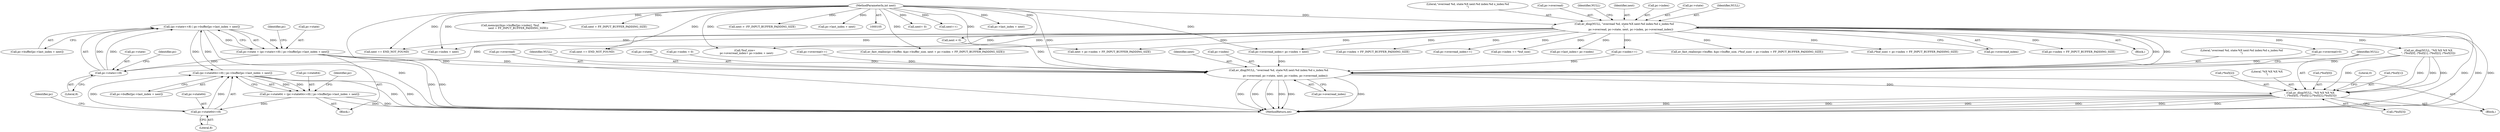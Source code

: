 digraph "0_FFmpeg_f31011e9abfb2ae75bb32bc44e2c34194c8dc40a@pointer" {
"1000342" [label="(Call,(pc->state<<8) | pc->buffer[pc->last_index + next])"];
"1000343" [label="(Call,pc->state<<8)"];
"1000338" [label="(Call,pc->state = (pc->state<<8) | pc->buffer[pc->last_index + next])"];
"1000342" [label="(Call,(pc->state<<8) | pc->buffer[pc->last_index + next])"];
"1000361" [label="(Call,(pc->state64<<8) | pc->buffer[pc->last_index + next])"];
"1000362" [label="(Call,pc->state64<<8)"];
"1000357" [label="(Call,pc->state64 = (pc->state64<<8) | pc->buffer[pc->last_index + next])"];
"1000116" [label="(Call,av_dlog(NULL, \"overread %d, state:%X next:%d index:%d o_index:%d\n\",\n                pc->overread, pc->state, next, pc->index, pc->overread_index))"];
"1000107" [label="(MethodParameterIn,int next)"];
"1000385" [label="(Call,av_dlog(NULL, \"overread %d, state:%X next:%d index:%d o_index:%d\n\",\n                pc->overread, pc->state, next, pc->index, pc->overread_index))"];
"1000401" [label="(Call,av_dlog(NULL, \"%X %X %X %X\n\", (*buf)[0], (*buf)[1],(*buf)[2],(*buf)[3]))"];
"1000285" [label="(Call,pc->index + FF_INPUT_BUFFER_PADDING_SIZE)"];
"1000348" [label="(Call,pc->buffer[pc->last_index + next])"];
"1000387" [label="(Literal,\"overread %d, state:%X next:%d index:%d o_index:%d\n\")"];
"1000188" [label="(Call,next= 0)"];
"1000385" [label="(Call,av_dlog(NULL, \"overread %d, state:%X next:%d index:%d o_index:%d\n\",\n                pc->overread, pc->state, next, pc->index, pc->overread_index))"];
"1000126" [label="(Call,pc->index)"];
"1000175" [label="(Call,pc->overread_index++)"];
"1000388" [label="(Call,pc->overread)"];
"1000258" [label="(Call,pc->overread_index= pc->index + next)"];
"1000122" [label="(Call,pc->state)"];
"1000246" [label="(Call,pc->index += *buf_size)"];
"1000362" [label="(Call,pc->state64<<8)"];
"1000191" [label="(Call,pc->last_index= pc->index)"];
"1000401" [label="(Call,av_dlog(NULL, \"%X %X %X %X\n\", (*buf)[0], (*buf)[1],(*buf)[2],(*buf)[3]))"];
"1000335" [label="(Call,next++)"];
"1000384" [label="(Block,)"];
"1000422" [label="(MethodReturn,int)"];
"1000367" [label="(Call,pc->buffer[pc->last_index + next])"];
"1000371" [label="(Call,pc->last_index + next)"];
"1000167" [label="(Call,pc->index++)"];
"1000398" [label="(Call,pc->overread_index)"];
"1000386" [label="(Identifier,NULL)"];
"1000332" [label="(Call,next < 0)"];
"1000416" [label="(Call,(*buf)[3])"];
"1000206" [label="(Call,av_fast_realloc(pc->buffer, &pc->buffer_size, (*buf_size) + pc->index + FF_INPUT_BUFFER_PADDING_SIZE))"];
"1000117" [label="(Identifier,NULL)"];
"1000184" [label="(Call,next == END_NOT_FOUND)"];
"1000359" [label="(Identifier,pc)"];
"1000337" [label="(Block,)"];
"1000118" [label="(Literal,\"overread %d, state:%X next:%d index:%d o_index:%d\n\")"];
"1000119" [label="(Call,pc->overread)"];
"1000214" [label="(Call,(*buf_size) + pc->index + FF_INPUT_BUFFER_PADDING_SIZE)"];
"1000391" [label="(Call,pc->state)"];
"1000320" [label="(Call,pc->index = 0)"];
"1000376" [label="(Call,pc->overread++)"];
"1000404" [label="(Call,(*buf)[0])"];
"1000129" [label="(Call,pc->overread_index)"];
"1000217" [label="(Call,pc->index + FF_INPUT_BUFFER_PADDING_SIZE)"];
"1000133" [label="(Identifier,NULL)"];
"1000402" [label="(Identifier,NULL)"];
"1000107" [label="(MethodParameterIn,int next)"];
"1000344" [label="(Call,pc->state)"];
"1000125" [label="(Identifier,next)"];
"1000421" [label="(Literal,0)"];
"1000255" [label="(Call,*buf_size=\n    pc->overread_index= pc->index + next)"];
"1000275" [label="(Call,av_fast_realloc(pc->buffer, &pc->buffer_size, next + pc->index + FF_INPUT_BUFFER_PADDING_SIZE))"];
"1000347" [label="(Literal,8)"];
"1000116" [label="(Call,av_dlog(NULL, \"overread %d, state:%X next:%d index:%d o_index:%d\n\",\n                pc->overread, pc->state, next, pc->index, pc->overread_index))"];
"1000350" [label="(Identifier,pc)"];
"1000338" [label="(Call,pc->state = (pc->state<<8) | pc->buffer[pc->last_index + next])"];
"1000115" [label="(Block,)"];
"1000358" [label="(Call,pc->state64)"];
"1000283" [label="(Call,next + pc->index + FF_INPUT_BUFFER_PADDING_SIZE)"];
"1000306" [label="(Call,memcpy(&pc->buffer[pc->index], *buf,\n                   next + FF_INPUT_BUFFER_PADDING_SIZE))"];
"1000408" [label="(Call,(*buf)[1])"];
"1000343" [label="(Call,pc->state<<8)"];
"1000132" [label="(Call,av_dlog(NULL, \"%X %X %X %X\n\", (*buf)[0], (*buf)[1], (*buf)[2], (*buf)[3]))"];
"1000152" [label="(Call,pc->overread>0)"];
"1000412" [label="(Call,(*buf)[2])"];
"1000357" [label="(Call,pc->state64 = (pc->state64<<8) | pc->buffer[pc->last_index + next])"];
"1000361" [label="(Call,(pc->state64<<8) | pc->buffer[pc->last_index + next])"];
"1000317" [label="(Call,next + FF_INPUT_BUFFER_PADDING_SIZE)"];
"1000339" [label="(Call,pc->state)"];
"1000394" [label="(Identifier,next)"];
"1000395" [label="(Call,pc->index)"];
"1000199" [label="(Call,next == END_NOT_FOUND)"];
"1000363" [label="(Call,pc->state64)"];
"1000378" [label="(Identifier,pc)"];
"1000262" [label="(Call,pc->index + next)"];
"1000302" [label="(Call,next > -FF_INPUT_BUFFER_PADDING_SIZE)"];
"1000342" [label="(Call,(pc->state<<8) | pc->buffer[pc->last_index + next])"];
"1000352" [label="(Call,pc->last_index + next)"];
"1000366" [label="(Literal,8)"];
"1000403" [label="(Literal,\"%X %X %X %X\n\")"];
"1000369" [label="(Identifier,pc)"];
"1000342" -> "1000338"  [label="AST: "];
"1000342" -> "1000348"  [label="CFG: "];
"1000343" -> "1000342"  [label="AST: "];
"1000348" -> "1000342"  [label="AST: "];
"1000338" -> "1000342"  [label="CFG: "];
"1000342" -> "1000422"  [label="DDG: "];
"1000342" -> "1000338"  [label="DDG: "];
"1000342" -> "1000338"  [label="DDG: "];
"1000343" -> "1000342"  [label="DDG: "];
"1000343" -> "1000342"  [label="DDG: "];
"1000361" -> "1000342"  [label="DDG: "];
"1000342" -> "1000361"  [label="DDG: "];
"1000343" -> "1000347"  [label="CFG: "];
"1000344" -> "1000343"  [label="AST: "];
"1000347" -> "1000343"  [label="AST: "];
"1000350" -> "1000343"  [label="CFG: "];
"1000338" -> "1000343"  [label="DDG: "];
"1000116" -> "1000343"  [label="DDG: "];
"1000338" -> "1000337"  [label="AST: "];
"1000339" -> "1000338"  [label="AST: "];
"1000359" -> "1000338"  [label="CFG: "];
"1000338" -> "1000422"  [label="DDG: "];
"1000338" -> "1000422"  [label="DDG: "];
"1000338" -> "1000385"  [label="DDG: "];
"1000361" -> "1000357"  [label="AST: "];
"1000361" -> "1000367"  [label="CFG: "];
"1000362" -> "1000361"  [label="AST: "];
"1000367" -> "1000361"  [label="AST: "];
"1000357" -> "1000361"  [label="CFG: "];
"1000361" -> "1000422"  [label="DDG: "];
"1000361" -> "1000422"  [label="DDG: "];
"1000361" -> "1000357"  [label="DDG: "];
"1000361" -> "1000357"  [label="DDG: "];
"1000362" -> "1000361"  [label="DDG: "];
"1000362" -> "1000361"  [label="DDG: "];
"1000362" -> "1000366"  [label="CFG: "];
"1000363" -> "1000362"  [label="AST: "];
"1000366" -> "1000362"  [label="AST: "];
"1000369" -> "1000362"  [label="CFG: "];
"1000357" -> "1000362"  [label="DDG: "];
"1000357" -> "1000337"  [label="AST: "];
"1000358" -> "1000357"  [label="AST: "];
"1000378" -> "1000357"  [label="CFG: "];
"1000357" -> "1000422"  [label="DDG: "];
"1000357" -> "1000422"  [label="DDG: "];
"1000116" -> "1000115"  [label="AST: "];
"1000116" -> "1000129"  [label="CFG: "];
"1000117" -> "1000116"  [label="AST: "];
"1000118" -> "1000116"  [label="AST: "];
"1000119" -> "1000116"  [label="AST: "];
"1000122" -> "1000116"  [label="AST: "];
"1000125" -> "1000116"  [label="AST: "];
"1000126" -> "1000116"  [label="AST: "];
"1000129" -> "1000116"  [label="AST: "];
"1000133" -> "1000116"  [label="CFG: "];
"1000116" -> "1000422"  [label="DDG: "];
"1000116" -> "1000422"  [label="DDG: "];
"1000116" -> "1000422"  [label="DDG: "];
"1000107" -> "1000116"  [label="DDG: "];
"1000116" -> "1000132"  [label="DDG: "];
"1000116" -> "1000152"  [label="DDG: "];
"1000116" -> "1000167"  [label="DDG: "];
"1000116" -> "1000175"  [label="DDG: "];
"1000116" -> "1000184"  [label="DDG: "];
"1000116" -> "1000191"  [label="DDG: "];
"1000116" -> "1000199"  [label="DDG: "];
"1000116" -> "1000206"  [label="DDG: "];
"1000116" -> "1000214"  [label="DDG: "];
"1000116" -> "1000217"  [label="DDG: "];
"1000116" -> "1000246"  [label="DDG: "];
"1000116" -> "1000255"  [label="DDG: "];
"1000116" -> "1000258"  [label="DDG: "];
"1000116" -> "1000262"  [label="DDG: "];
"1000116" -> "1000275"  [label="DDG: "];
"1000116" -> "1000283"  [label="DDG: "];
"1000116" -> "1000285"  [label="DDG: "];
"1000116" -> "1000385"  [label="DDG: "];
"1000116" -> "1000385"  [label="DDG: "];
"1000107" -> "1000105"  [label="AST: "];
"1000107" -> "1000422"  [label="DDG: "];
"1000107" -> "1000184"  [label="DDG: "];
"1000107" -> "1000188"  [label="DDG: "];
"1000107" -> "1000199"  [label="DDG: "];
"1000107" -> "1000255"  [label="DDG: "];
"1000107" -> "1000258"  [label="DDG: "];
"1000107" -> "1000262"  [label="DDG: "];
"1000107" -> "1000275"  [label="DDG: "];
"1000107" -> "1000283"  [label="DDG: "];
"1000107" -> "1000302"  [label="DDG: "];
"1000107" -> "1000306"  [label="DDG: "];
"1000107" -> "1000317"  [label="DDG: "];
"1000107" -> "1000332"  [label="DDG: "];
"1000107" -> "1000335"  [label="DDG: "];
"1000107" -> "1000352"  [label="DDG: "];
"1000107" -> "1000371"  [label="DDG: "];
"1000107" -> "1000385"  [label="DDG: "];
"1000385" -> "1000384"  [label="AST: "];
"1000385" -> "1000398"  [label="CFG: "];
"1000386" -> "1000385"  [label="AST: "];
"1000387" -> "1000385"  [label="AST: "];
"1000388" -> "1000385"  [label="AST: "];
"1000391" -> "1000385"  [label="AST: "];
"1000394" -> "1000385"  [label="AST: "];
"1000395" -> "1000385"  [label="AST: "];
"1000398" -> "1000385"  [label="AST: "];
"1000402" -> "1000385"  [label="CFG: "];
"1000385" -> "1000422"  [label="DDG: "];
"1000385" -> "1000422"  [label="DDG: "];
"1000385" -> "1000422"  [label="DDG: "];
"1000385" -> "1000422"  [label="DDG: "];
"1000385" -> "1000422"  [label="DDG: "];
"1000385" -> "1000422"  [label="DDG: "];
"1000132" -> "1000385"  [label="DDG: "];
"1000376" -> "1000385"  [label="DDG: "];
"1000152" -> "1000385"  [label="DDG: "];
"1000332" -> "1000385"  [label="DDG: "];
"1000320" -> "1000385"  [label="DDG: "];
"1000167" -> "1000385"  [label="DDG: "];
"1000258" -> "1000385"  [label="DDG: "];
"1000385" -> "1000401"  [label="DDG: "];
"1000401" -> "1000384"  [label="AST: "];
"1000401" -> "1000416"  [label="CFG: "];
"1000402" -> "1000401"  [label="AST: "];
"1000403" -> "1000401"  [label="AST: "];
"1000404" -> "1000401"  [label="AST: "];
"1000408" -> "1000401"  [label="AST: "];
"1000412" -> "1000401"  [label="AST: "];
"1000416" -> "1000401"  [label="AST: "];
"1000421" -> "1000401"  [label="CFG: "];
"1000401" -> "1000422"  [label="DDG: "];
"1000401" -> "1000422"  [label="DDG: "];
"1000401" -> "1000422"  [label="DDG: "];
"1000401" -> "1000422"  [label="DDG: "];
"1000401" -> "1000422"  [label="DDG: "];
"1000401" -> "1000422"  [label="DDG: "];
"1000132" -> "1000401"  [label="DDG: "];
"1000132" -> "1000401"  [label="DDG: "];
"1000132" -> "1000401"  [label="DDG: "];
"1000132" -> "1000401"  [label="DDG: "];
}
